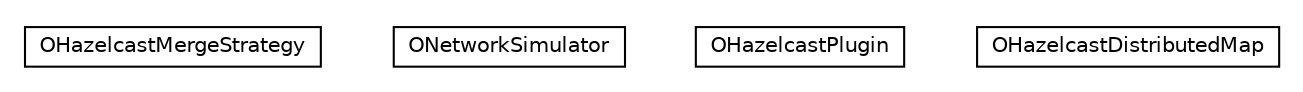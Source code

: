 #!/usr/local/bin/dot
#
# Class diagram 
# Generated by UMLGraph version R5_6-24-gf6e263 (http://www.umlgraph.org/)
#

digraph G {
	edge [fontname="Helvetica",fontsize=10,labelfontname="Helvetica",labelfontsize=10];
	node [fontname="Helvetica",fontsize=10,shape=plaintext];
	nodesep=0.25;
	ranksep=0.5;
	// com.orientechnologies.orient.server.hazelcast.OHazelcastMergeStrategy
	c396042 [label=<<table title="com.orientechnologies.orient.server.hazelcast.OHazelcastMergeStrategy" border="0" cellborder="1" cellspacing="0" cellpadding="2" port="p" href="./OHazelcastMergeStrategy.html">
		<tr><td><table border="0" cellspacing="0" cellpadding="1">
<tr><td align="center" balign="center"> OHazelcastMergeStrategy </td></tr>
		</table></td></tr>
		</table>>, URL="./OHazelcastMergeStrategy.html", fontname="Helvetica", fontcolor="black", fontsize=10.0];
	// com.orientechnologies.orient.server.hazelcast.ONetworkSimulator
	c396043 [label=<<table title="com.orientechnologies.orient.server.hazelcast.ONetworkSimulator" border="0" cellborder="1" cellspacing="0" cellpadding="2" port="p" href="./ONetworkSimulator.html">
		<tr><td><table border="0" cellspacing="0" cellpadding="1">
<tr><td align="center" balign="center"> ONetworkSimulator </td></tr>
		</table></td></tr>
		</table>>, URL="./ONetworkSimulator.html", fontname="Helvetica", fontcolor="black", fontsize=10.0];
	// com.orientechnologies.orient.server.hazelcast.OHazelcastPlugin
	c396044 [label=<<table title="com.orientechnologies.orient.server.hazelcast.OHazelcastPlugin" border="0" cellborder="1" cellspacing="0" cellpadding="2" port="p" href="./OHazelcastPlugin.html">
		<tr><td><table border="0" cellspacing="0" cellpadding="1">
<tr><td align="center" balign="center"> OHazelcastPlugin </td></tr>
		</table></td></tr>
		</table>>, URL="./OHazelcastPlugin.html", fontname="Helvetica", fontcolor="black", fontsize=10.0];
	// com.orientechnologies.orient.server.hazelcast.OHazelcastDistributedMap
	c396045 [label=<<table title="com.orientechnologies.orient.server.hazelcast.OHazelcastDistributedMap" border="0" cellborder="1" cellspacing="0" cellpadding="2" port="p" href="./OHazelcastDistributedMap.html">
		<tr><td><table border="0" cellspacing="0" cellpadding="1">
<tr><td align="center" balign="center"> OHazelcastDistributedMap </td></tr>
		</table></td></tr>
		</table>>, URL="./OHazelcastDistributedMap.html", fontname="Helvetica", fontcolor="black", fontsize=10.0];
}

